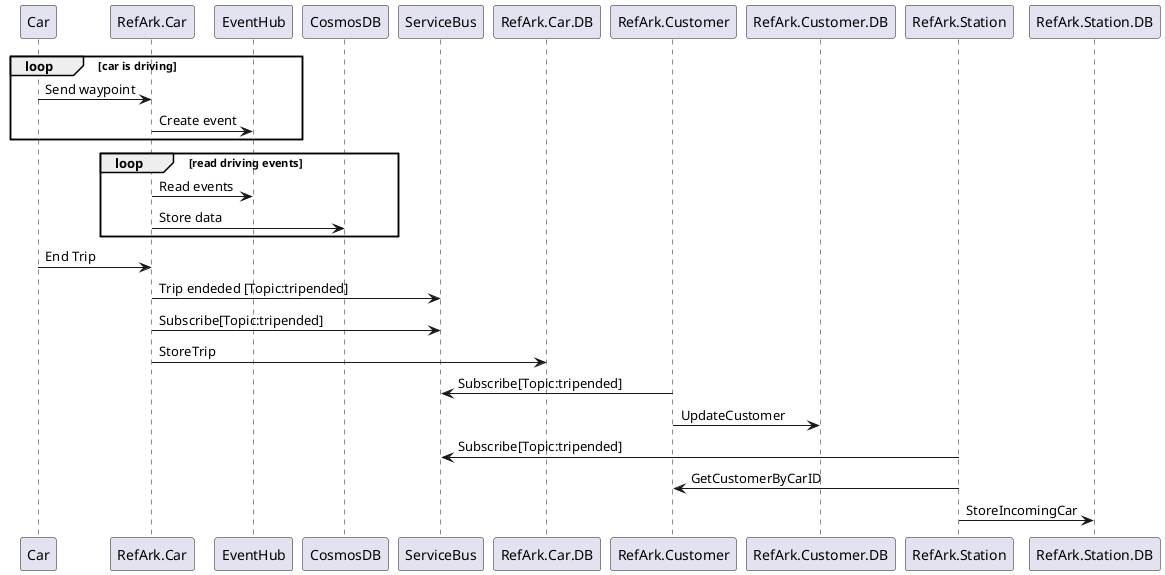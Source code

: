 @@startuml Car is driving
loop car is driving
    Car -> RefArk.Car: Send waypoint
    RefArk.Car -> EventHub: Create event
end
loop read driving events
    RefArk.Car -> EventHub: Read events
    RefArk.Car -> CosmosDB: Store data
end
Car -> RefArk.Car: End Trip
RefArk.Car -> ServiceBus: Trip endeded [Topic:tripended]
RefArk.Car -> ServiceBus: Subscribe[Topic:tripended]
RefArk.Car -> RefArk.Car.DB: StoreTrip
RefArk.Customer -> ServiceBus: Subscribe[Topic:tripended]
RefArk.Customer -> RefArk.Customer.DB: UpdateCustomer
RefArk.Station -> ServiceBus: Subscribe[Topic:tripended]
RefArk.Station -> RefArk.Customer: GetCustomerByCarID
RefArk.Station -> RefArk.Station.DB: StoreIncomingCar

@@enduml
